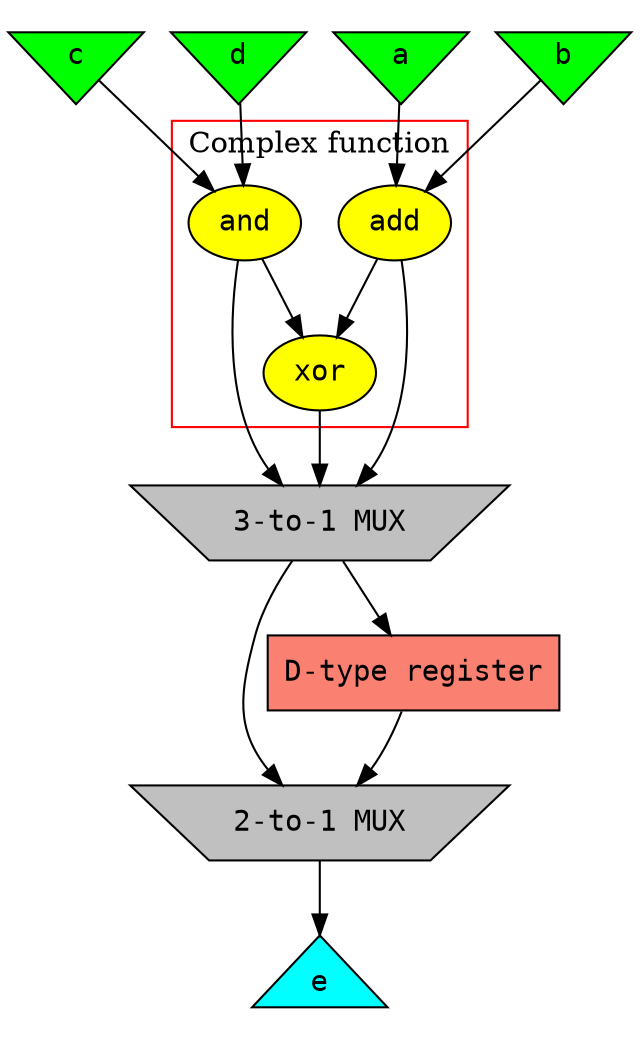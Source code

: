 digraph datapath
{
  rankdir = TB;
  nodesep = 0.175;

  node [fontname=Consolas, fontsize="14", style="filled"];

  subgraph cluster1 
  {
    node [shape="ellipse", fillcolor="yellow"];
	color = "red";
		
    n_and [label="and"];
    n_add [label="add"];
    n_xor [label="xor"];

    n_add -> n_xor;
    n_and -> n_xor;

    label = "Complex function";
  }
  
  a [shape="invtriangle", label="a", fillcolor="green"];
  b [shape="invtriangle", label="b", fillcolor="green"];
  c [shape="invtriangle", label="c", fillcolor="green"];
  d [shape="invtriangle", label="d", fillcolor="green"];
  e [shape="triangle", label="e", fillcolor="cyan"];

  a -> n_add;
  b -> n_add;
  c -> n_and;
  d -> n_and;
  
  mux1 [shape="invtrapezium", label="3-to-1 MUX", fillcolor="grey"];
  mux2 [shape="invtrapezium", label="2-to-1 MUX", fillcolor="grey"];
  
  reg1 [shape="box", label="D-type register", fillcolor="salmon"];
  
  n_add -> mux1 [headport="ne"];
  n_and -> mux1 [headport="nw"];
  n_xor -> mux1 [headport="n"];
  mux1  -> reg1;
  reg1  -> mux2 [headport="ne"];
  mux1  -> mux2 [headport="nw"];  
  mux2  -> e;

  {rank=source; a b c d;}
  {rank=same;   mux1;}
  {rank=same;   reg1;}
  {rank=same;   mux2;}
  {rank=sink;   e;}
}

